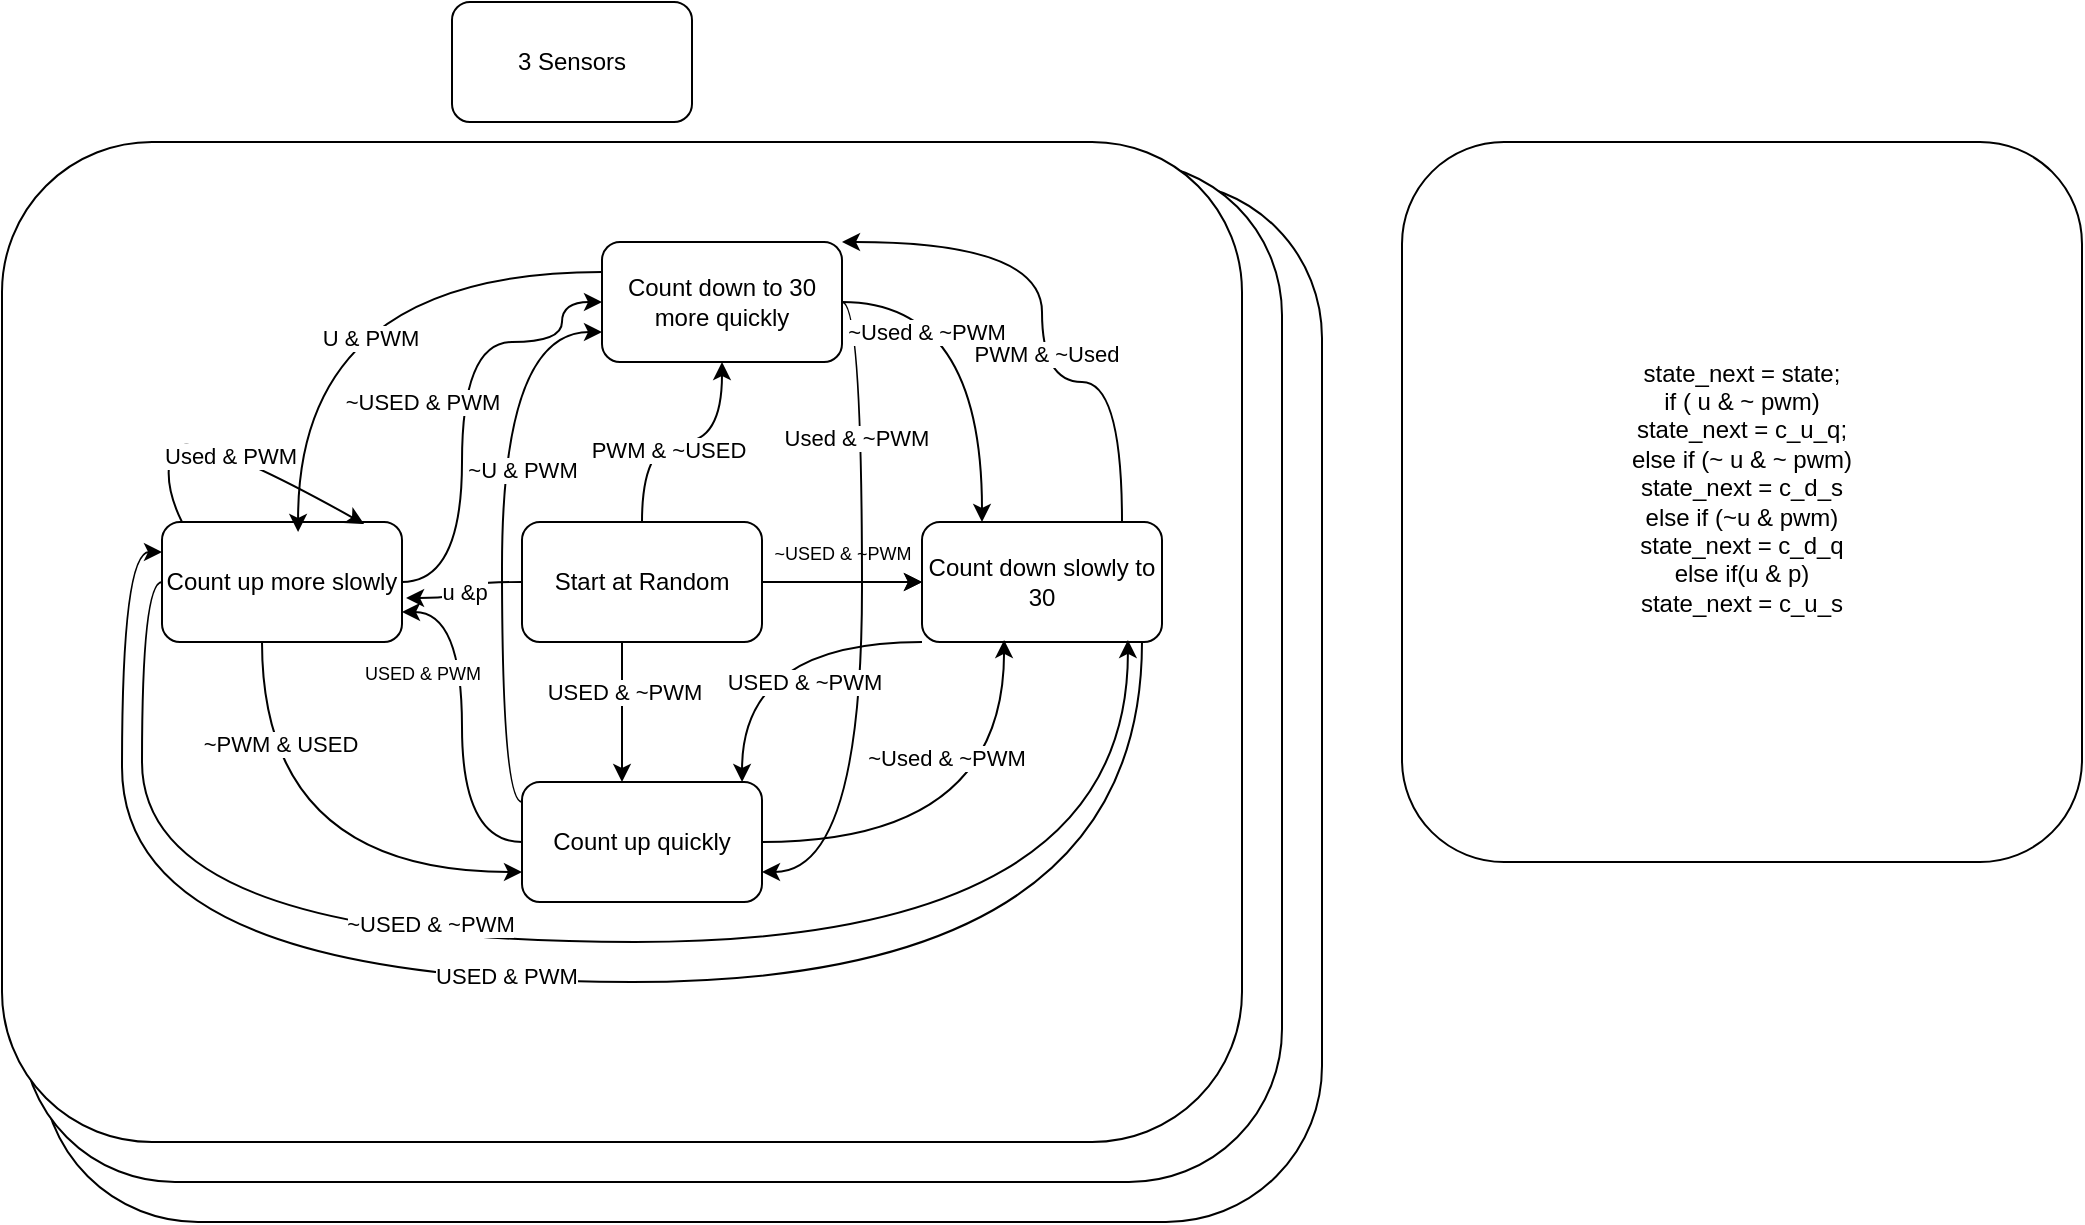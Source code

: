 <mxfile version="26.0.16" pages="3">
  <diagram name="Sensors" id="z7QYfls0CIEdqmpHnuwo">
    <mxGraphModel dx="1644" dy="1530" grid="1" gridSize="10" guides="1" tooltips="1" connect="1" arrows="1" fold="1" page="1" pageScale="1" pageWidth="850" pageHeight="1100" math="0" shadow="0">
      <root>
        <mxCell id="0" />
        <mxCell id="1" parent="0" />
        <mxCell id="lXedflFvbLRf5bmaXI45-3" value="" style="rounded=1;whiteSpace=wrap;html=1;" parent="1" vertex="1">
          <mxGeometry x="-20" y="-70" width="640" height="520" as="geometry" />
        </mxCell>
        <mxCell id="lXedflFvbLRf5bmaXI45-2" value="" style="rounded=1;whiteSpace=wrap;html=1;" parent="1" vertex="1">
          <mxGeometry x="-30" y="-80" width="630" height="510" as="geometry" />
        </mxCell>
        <mxCell id="lXedflFvbLRf5bmaXI45-1" value="" style="rounded=1;whiteSpace=wrap;html=1;" parent="1" vertex="1">
          <mxGeometry x="-40" y="-90" width="620" height="500" as="geometry" />
        </mxCell>
        <mxCell id="kvE_GCw-waAO9JVOzVsJ-6" style="edgeStyle=orthogonalEdgeStyle;rounded=0;orthogonalLoop=1;jettySize=auto;html=1;" parent="1" source="kvE_GCw-waAO9JVOzVsJ-1" edge="1">
          <mxGeometry relative="1" as="geometry">
            <mxPoint x="420" y="130" as="targetPoint" />
          </mxGeometry>
        </mxCell>
        <mxCell id="QnU8t7fA-HmI-AyYtvUS-12" value="&lt;font style=&quot;font-size: 9px;&quot;&gt;~USED &amp;amp; ~PWM&lt;/font&gt;" style="edgeLabel;html=1;align=center;verticalAlign=middle;resizable=0;points=[];" vertex="1" connectable="0" parent="kvE_GCw-waAO9JVOzVsJ-6">
          <mxGeometry x="-0.153" y="5" relative="1" as="geometry">
            <mxPoint x="6" y="-10" as="offset" />
          </mxGeometry>
        </mxCell>
        <mxCell id="QnU8t7fA-HmI-AyYtvUS-10" value="" style="edgeStyle=orthogonalEdgeStyle;rounded=0;orthogonalLoop=1;jettySize=auto;html=1;" edge="1" parent="1" source="kvE_GCw-waAO9JVOzVsJ-1" target="kvE_GCw-waAO9JVOzVsJ-8">
          <mxGeometry relative="1" as="geometry" />
        </mxCell>
        <mxCell id="QnU8t7fA-HmI-AyYtvUS-27" style="edgeStyle=orthogonalEdgeStyle;rounded=0;orthogonalLoop=1;jettySize=auto;html=1;entryX=1.017;entryY=0.633;entryDx=0;entryDy=0;curved=1;entryPerimeter=0;" edge="1" parent="1" source="kvE_GCw-waAO9JVOzVsJ-1" target="kvE_GCw-waAO9JVOzVsJ-16">
          <mxGeometry relative="1" as="geometry" />
        </mxCell>
        <mxCell id="QnU8t7fA-HmI-AyYtvUS-28" value="u &amp;amp;p" style="edgeLabel;html=1;align=center;verticalAlign=middle;resizable=0;points=[];" vertex="1" connectable="0" parent="QnU8t7fA-HmI-AyYtvUS-27">
          <mxGeometry x="0.061" y="1" relative="1" as="geometry">
            <mxPoint as="offset" />
          </mxGeometry>
        </mxCell>
        <mxCell id="kvE_GCw-waAO9JVOzVsJ-1" value="Start at Random" style="rounded=1;whiteSpace=wrap;html=1;" parent="1" vertex="1">
          <mxGeometry x="220" y="100" width="120" height="60" as="geometry" />
        </mxCell>
        <mxCell id="kvE_GCw-waAO9JVOzVsJ-2" value="" style="endArrow=classic;html=1;rounded=0;" parent="1" edge="1">
          <mxGeometry width="50" height="50" relative="1" as="geometry">
            <mxPoint x="270" y="160" as="sourcePoint" />
            <mxPoint x="270" y="230" as="targetPoint" />
          </mxGeometry>
        </mxCell>
        <mxCell id="kvE_GCw-waAO9JVOzVsJ-4" value="USED &amp;amp; ~PWM" style="edgeLabel;html=1;align=center;verticalAlign=middle;resizable=0;points=[];" parent="kvE_GCw-waAO9JVOzVsJ-2" vertex="1" connectable="0">
          <mxGeometry x="-0.286" y="1" relative="1" as="geometry">
            <mxPoint as="offset" />
          </mxGeometry>
        </mxCell>
        <mxCell id="kvE_GCw-waAO9JVOzVsJ-17" style="edgeStyle=orthogonalEdgeStyle;rounded=0;orthogonalLoop=1;jettySize=auto;html=1;entryX=1;entryY=0.75;entryDx=0;entryDy=0;curved=1;" parent="1" source="kvE_GCw-waAO9JVOzVsJ-3" target="kvE_GCw-waAO9JVOzVsJ-16" edge="1">
          <mxGeometry relative="1" as="geometry" />
        </mxCell>
        <mxCell id="kvE_GCw-waAO9JVOzVsJ-18" value="&lt;font style=&quot;font-size: 9px;&quot;&gt;USED &amp;amp; PWM&lt;/font&gt;" style="edgeLabel;html=1;align=center;verticalAlign=middle;resizable=0;points=[];" parent="kvE_GCw-waAO9JVOzVsJ-17" vertex="1" connectable="0">
          <mxGeometry x="-0.117" y="3" relative="1" as="geometry">
            <mxPoint x="-17" y="-38" as="offset" />
          </mxGeometry>
        </mxCell>
        <mxCell id="QnU8t7fA-HmI-AyYtvUS-16" style="edgeStyle=orthogonalEdgeStyle;rounded=0;orthogonalLoop=1;jettySize=auto;html=1;entryX=0;entryY=0.75;entryDx=0;entryDy=0;curved=1;" edge="1" parent="1" source="kvE_GCw-waAO9JVOzVsJ-3" target="kvE_GCw-waAO9JVOzVsJ-11">
          <mxGeometry relative="1" as="geometry">
            <Array as="points">
              <mxPoint x="210" y="240" />
              <mxPoint x="210" y="5" />
            </Array>
          </mxGeometry>
        </mxCell>
        <mxCell id="QnU8t7fA-HmI-AyYtvUS-19" value="~U &amp;amp; PWM" style="edgeLabel;html=1;align=center;verticalAlign=middle;resizable=0;points=[];" vertex="1" connectable="0" parent="QnU8t7fA-HmI-AyYtvUS-16">
          <mxGeometry x="0.194" y="-5" relative="1" as="geometry">
            <mxPoint x="5" as="offset" />
          </mxGeometry>
        </mxCell>
        <mxCell id="kvE_GCw-waAO9JVOzVsJ-3" value="Count up quickly" style="rounded=1;whiteSpace=wrap;html=1;" parent="1" vertex="1">
          <mxGeometry x="220" y="230" width="120" height="60" as="geometry" />
        </mxCell>
        <mxCell id="kvE_GCw-waAO9JVOzVsJ-19" style="edgeStyle=orthogonalEdgeStyle;rounded=0;orthogonalLoop=1;jettySize=auto;html=1;entryX=1;entryY=0;entryDx=0;entryDy=0;curved=1;" parent="1" source="kvE_GCw-waAO9JVOzVsJ-8" target="kvE_GCw-waAO9JVOzVsJ-11" edge="1">
          <mxGeometry relative="1" as="geometry">
            <Array as="points">
              <mxPoint x="520" y="30" />
              <mxPoint x="480" y="30" />
              <mxPoint x="480" y="-40" />
            </Array>
          </mxGeometry>
        </mxCell>
        <mxCell id="kvE_GCw-waAO9JVOzVsJ-20" value="PWM &amp;amp; ~Used" style="edgeLabel;html=1;align=center;verticalAlign=middle;resizable=0;points=[];" parent="kvE_GCw-waAO9JVOzVsJ-19" vertex="1" connectable="0">
          <mxGeometry x="-0.116" y="-2" relative="1" as="geometry">
            <mxPoint as="offset" />
          </mxGeometry>
        </mxCell>
        <mxCell id="QnU8t7fA-HmI-AyYtvUS-14" style="edgeStyle=orthogonalEdgeStyle;rounded=0;orthogonalLoop=1;jettySize=auto;html=1;entryX=0;entryY=0.25;entryDx=0;entryDy=0;curved=1;" edge="1" parent="1" source="kvE_GCw-waAO9JVOzVsJ-8" target="kvE_GCw-waAO9JVOzVsJ-16">
          <mxGeometry relative="1" as="geometry">
            <Array as="points">
              <mxPoint x="530" y="330" />
              <mxPoint x="20" y="330" />
              <mxPoint x="20" y="115" />
            </Array>
          </mxGeometry>
        </mxCell>
        <mxCell id="QnU8t7fA-HmI-AyYtvUS-15" value="USED &amp;amp; PWM" style="edgeLabel;html=1;align=center;verticalAlign=middle;resizable=0;points=[];" vertex="1" connectable="0" parent="QnU8t7fA-HmI-AyYtvUS-14">
          <mxGeometry x="0.067" y="-3" relative="1" as="geometry">
            <mxPoint as="offset" />
          </mxGeometry>
        </mxCell>
        <mxCell id="kvE_GCw-waAO9JVOzVsJ-8" value="Count down slowly to 30" style="rounded=1;whiteSpace=wrap;html=1;" parent="1" vertex="1">
          <mxGeometry x="420" y="100" width="120" height="60" as="geometry" />
        </mxCell>
        <mxCell id="QnU8t7fA-HmI-AyYtvUS-22" style="edgeStyle=orthogonalEdgeStyle;rounded=0;orthogonalLoop=1;jettySize=auto;html=1;entryX=1;entryY=0.75;entryDx=0;entryDy=0;curved=1;" edge="1" parent="1" source="kvE_GCw-waAO9JVOzVsJ-11" target="kvE_GCw-waAO9JVOzVsJ-3">
          <mxGeometry relative="1" as="geometry">
            <Array as="points">
              <mxPoint x="390" y="-10" />
              <mxPoint x="390" y="275" />
            </Array>
          </mxGeometry>
        </mxCell>
        <mxCell id="QnU8t7fA-HmI-AyYtvUS-23" value="Used &amp;amp; ~PWM" style="edgeLabel;html=1;align=center;verticalAlign=middle;resizable=0;points=[];" vertex="1" connectable="0" parent="QnU8t7fA-HmI-AyYtvUS-22">
          <mxGeometry x="-0.548" y="-3" relative="1" as="geometry">
            <mxPoint as="offset" />
          </mxGeometry>
        </mxCell>
        <mxCell id="QnU8t7fA-HmI-AyYtvUS-24" style="edgeStyle=orthogonalEdgeStyle;rounded=0;orthogonalLoop=1;jettySize=auto;html=1;entryX=0.25;entryY=0;entryDx=0;entryDy=0;curved=1;" edge="1" parent="1" source="kvE_GCw-waAO9JVOzVsJ-11" target="kvE_GCw-waAO9JVOzVsJ-8">
          <mxGeometry relative="1" as="geometry" />
        </mxCell>
        <mxCell id="QnU8t7fA-HmI-AyYtvUS-25" value="~Used &amp;amp; ~PWM" style="edgeLabel;html=1;align=center;verticalAlign=middle;resizable=0;points=[];" vertex="1" connectable="0" parent="QnU8t7fA-HmI-AyYtvUS-24">
          <mxGeometry x="-0.533" y="-15" relative="1" as="geometry">
            <mxPoint as="offset" />
          </mxGeometry>
        </mxCell>
        <mxCell id="kvE_GCw-waAO9JVOzVsJ-11" value="Count down to 30 more quickly" style="rounded=1;whiteSpace=wrap;html=1;" parent="1" vertex="1">
          <mxGeometry x="260" y="-40" width="120" height="60" as="geometry" />
        </mxCell>
        <mxCell id="kvE_GCw-waAO9JVOzVsJ-12" style="edgeStyle=orthogonalEdgeStyle;rounded=0;orthogonalLoop=1;jettySize=auto;html=1;entryX=0.5;entryY=1;entryDx=0;entryDy=0;curved=1;" parent="1" source="kvE_GCw-waAO9JVOzVsJ-1" target="kvE_GCw-waAO9JVOzVsJ-11" edge="1">
          <mxGeometry relative="1" as="geometry" />
        </mxCell>
        <mxCell id="kvE_GCw-waAO9JVOzVsJ-13" value="PWM &amp;amp; ~USED " style="edgeLabel;html=1;align=center;verticalAlign=middle;resizable=0;points=[];" parent="kvE_GCw-waAO9JVOzVsJ-12" vertex="1" connectable="0">
          <mxGeometry x="-0.122" y="-4" relative="1" as="geometry">
            <mxPoint as="offset" />
          </mxGeometry>
        </mxCell>
        <mxCell id="kvE_GCw-waAO9JVOzVsJ-14" style="edgeStyle=orthogonalEdgeStyle;rounded=0;orthogonalLoop=1;jettySize=auto;html=1;curved=1;entryX=0.917;entryY=0;entryDx=0;entryDy=0;entryPerimeter=0;" parent="1" source="kvE_GCw-waAO9JVOzVsJ-8" target="kvE_GCw-waAO9JVOzVsJ-3" edge="1">
          <mxGeometry relative="1" as="geometry">
            <mxPoint x="330" y="220" as="targetPoint" />
            <Array as="points">
              <mxPoint x="330" y="160" />
            </Array>
          </mxGeometry>
        </mxCell>
        <mxCell id="kvE_GCw-waAO9JVOzVsJ-15" value="USED &amp;amp; ~PWM" style="edgeLabel;html=1;align=center;verticalAlign=middle;resizable=0;points=[];" parent="kvE_GCw-waAO9JVOzVsJ-14" vertex="1" connectable="0">
          <mxGeometry x="-0.392" y="2" relative="1" as="geometry">
            <mxPoint x="-11" y="18" as="offset" />
          </mxGeometry>
        </mxCell>
        <mxCell id="QnU8t7fA-HmI-AyYtvUS-3" style="edgeStyle=orthogonalEdgeStyle;rounded=0;orthogonalLoop=1;jettySize=auto;html=1;entryX=0;entryY=0.75;entryDx=0;entryDy=0;curved=1;" edge="1" parent="1" source="kvE_GCw-waAO9JVOzVsJ-16" target="kvE_GCw-waAO9JVOzVsJ-3">
          <mxGeometry relative="1" as="geometry">
            <Array as="points">
              <mxPoint x="90" y="275" />
            </Array>
          </mxGeometry>
        </mxCell>
        <mxCell id="QnU8t7fA-HmI-AyYtvUS-4" value="~PWM &amp;amp; USED" style="edgeLabel;html=1;align=center;verticalAlign=middle;resizable=0;points=[];" vertex="1" connectable="0" parent="QnU8t7fA-HmI-AyYtvUS-3">
          <mxGeometry x="-0.584" y="9" relative="1" as="geometry">
            <mxPoint as="offset" />
          </mxGeometry>
        </mxCell>
        <mxCell id="kvE_GCw-waAO9JVOzVsJ-16" value="Count up more slowly" style="rounded=1;whiteSpace=wrap;html=1;" parent="1" vertex="1">
          <mxGeometry x="40" y="100" width="120" height="60" as="geometry" />
        </mxCell>
        <mxCell id="kvE_GCw-waAO9JVOzVsJ-21" style="edgeStyle=orthogonalEdgeStyle;rounded=0;orthogonalLoop=1;jettySize=auto;html=1;entryX=0.342;entryY=0.983;entryDx=0;entryDy=0;entryPerimeter=0;curved=1;" parent="1" source="kvE_GCw-waAO9JVOzVsJ-3" target="kvE_GCw-waAO9JVOzVsJ-8" edge="1">
          <mxGeometry relative="1" as="geometry" />
        </mxCell>
        <mxCell id="kvE_GCw-waAO9JVOzVsJ-22" value="~Used &amp;amp; ~PWM" style="edgeLabel;html=1;align=center;verticalAlign=middle;resizable=0;points=[];" parent="kvE_GCw-waAO9JVOzVsJ-21" vertex="1" connectable="0">
          <mxGeometry x="0.473" y="29" relative="1" as="geometry">
            <mxPoint as="offset" />
          </mxGeometry>
        </mxCell>
        <mxCell id="Kdn3re7TsG2npQfGSAUo-1" value="3 Sensors " style="rounded=1;whiteSpace=wrap;html=1;" parent="1" vertex="1">
          <mxGeometry x="185" y="-160" width="120" height="60" as="geometry" />
        </mxCell>
        <mxCell id="QnU8t7fA-HmI-AyYtvUS-1" value="" style="curved=1;endArrow=classic;html=1;rounded=0;entryX=0.842;entryY=0.017;entryDx=0;entryDy=0;entryPerimeter=0;" edge="1" parent="1" target="kvE_GCw-waAO9JVOzVsJ-16">
          <mxGeometry width="50" height="50" relative="1" as="geometry">
            <mxPoint x="50" y="100" as="sourcePoint" />
            <mxPoint x="100" y="50" as="targetPoint" />
            <Array as="points">
              <mxPoint x="40" y="80" />
              <mxPoint x="50" y="50" />
            </Array>
          </mxGeometry>
        </mxCell>
        <mxCell id="QnU8t7fA-HmI-AyYtvUS-2" value="Used &amp;amp; PWM" style="edgeLabel;html=1;align=center;verticalAlign=middle;resizable=0;points=[];" vertex="1" connectable="0" parent="QnU8t7fA-HmI-AyYtvUS-1">
          <mxGeometry x="0.041" y="-3" relative="1" as="geometry">
            <mxPoint as="offset" />
          </mxGeometry>
        </mxCell>
        <mxCell id="QnU8t7fA-HmI-AyYtvUS-5" style="edgeStyle=orthogonalEdgeStyle;rounded=0;orthogonalLoop=1;jettySize=auto;html=1;entryX=0;entryY=0.5;entryDx=0;entryDy=0;curved=1;" edge="1" parent="1" source="kvE_GCw-waAO9JVOzVsJ-16" target="kvE_GCw-waAO9JVOzVsJ-11">
          <mxGeometry relative="1" as="geometry">
            <Array as="points">
              <mxPoint x="190" y="130" />
              <mxPoint x="190" y="10" />
              <mxPoint x="240" y="10" />
              <mxPoint x="240" y="-10" />
            </Array>
          </mxGeometry>
        </mxCell>
        <mxCell id="QnU8t7fA-HmI-AyYtvUS-6" value="~USED &amp;amp; PWM" style="edgeLabel;html=1;align=center;verticalAlign=middle;resizable=0;points=[];" vertex="1" connectable="0" parent="QnU8t7fA-HmI-AyYtvUS-5">
          <mxGeometry x="-0.071" y="-7" relative="1" as="geometry">
            <mxPoint x="-27" y="-9" as="offset" />
          </mxGeometry>
        </mxCell>
        <mxCell id="QnU8t7fA-HmI-AyYtvUS-7" style="edgeStyle=orthogonalEdgeStyle;rounded=0;orthogonalLoop=1;jettySize=auto;html=1;entryX=0.858;entryY=0.983;entryDx=0;entryDy=0;entryPerimeter=0;curved=1;" edge="1" parent="1" source="kvE_GCw-waAO9JVOzVsJ-16" target="kvE_GCw-waAO9JVOzVsJ-8">
          <mxGeometry relative="1" as="geometry">
            <Array as="points">
              <mxPoint x="30" y="130" />
              <mxPoint x="30" y="310" />
              <mxPoint x="523" y="310" />
            </Array>
          </mxGeometry>
        </mxCell>
        <mxCell id="QnU8t7fA-HmI-AyYtvUS-8" value="~USED &amp;amp; ~PWM" style="edgeLabel;html=1;align=center;verticalAlign=middle;resizable=0;points=[];" vertex="1" connectable="0" parent="QnU8t7fA-HmI-AyYtvUS-7">
          <mxGeometry x="-0.199" y="9" relative="1" as="geometry">
            <mxPoint as="offset" />
          </mxGeometry>
        </mxCell>
        <mxCell id="QnU8t7fA-HmI-AyYtvUS-20" style="edgeStyle=orthogonalEdgeStyle;rounded=0;orthogonalLoop=1;jettySize=auto;html=1;entryX=0.567;entryY=0.083;entryDx=0;entryDy=0;entryPerimeter=0;curved=1;exitX=0;exitY=0.25;exitDx=0;exitDy=0;" edge="1" parent="1" source="kvE_GCw-waAO9JVOzVsJ-11" target="kvE_GCw-waAO9JVOzVsJ-16">
          <mxGeometry relative="1" as="geometry" />
        </mxCell>
        <mxCell id="QnU8t7fA-HmI-AyYtvUS-21" value="U &amp;amp; PWM" style="edgeLabel;html=1;align=center;verticalAlign=middle;resizable=0;points=[];" vertex="1" connectable="0" parent="QnU8t7fA-HmI-AyYtvUS-20">
          <mxGeometry x="-0.177" y="33" relative="1" as="geometry">
            <mxPoint as="offset" />
          </mxGeometry>
        </mxCell>
        <mxCell id="QnU8t7fA-HmI-AyYtvUS-26" value="&lt;div&gt;state_next = state;&lt;/div&gt;&lt;div&gt;if ( u &amp;amp; ~ pwm)&lt;/div&gt;&lt;div&gt;state_next = c_u_q;&lt;/div&gt;&lt;div&gt;else if (~ u &amp;amp; ~ pwm)&lt;/div&gt;&lt;div&gt;state_next = c_d_s&lt;/div&gt;&lt;div&gt;else if (~u &amp;amp; pwm)&lt;/div&gt;&lt;div&gt;state_next = c_d_q&lt;/div&gt;&lt;div&gt;else if(u &amp;amp; p)&lt;/div&gt;&lt;div&gt;state_next = c_u_s&lt;br&gt;&lt;/div&gt;&lt;div&gt;&lt;br&gt;&lt;/div&gt;" style="rounded=1;whiteSpace=wrap;html=1;" vertex="1" parent="1">
          <mxGeometry x="660" y="-90" width="340" height="360" as="geometry" />
        </mxCell>
      </root>
    </mxGraphModel>
  </diagram>
  <diagram id="OFvr3_Ze6BXcCYAkeyO0" name="Central Processing">
    <mxGraphModel dx="1434" dy="726" grid="1" gridSize="10" guides="1" tooltips="1" connect="1" arrows="1" fold="1" page="1" pageScale="1" pageWidth="850" pageHeight="1100" math="0" shadow="0">
      <root>
        <mxCell id="0" />
        <mxCell id="1" parent="0" />
        <mxCell id="e35c7TaC6XhNd6nNbpjI-1" value="Reset " style="rounded=1;whiteSpace=wrap;html=1;" vertex="1" parent="1">
          <mxGeometry x="370" y="300" width="120" height="60" as="geometry" />
        </mxCell>
        <mxCell id="e35c7TaC6XhNd6nNbpjI-2" value="Central Processing" style="text;html=1;align=center;verticalAlign=middle;whiteSpace=wrap;rounded=0;" vertex="1" parent="1">
          <mxGeometry x="350" y="90" width="60" height="30" as="geometry" />
        </mxCell>
        <mxCell id="OLV7tPsO2JYTpCUl6rM--1" value="Reset&lt;br&gt;&lt;div&gt;Check 1st Sensor, use if less than 75&lt;/div&gt;&lt;div&gt;else&lt;br&gt;&lt;/div&gt;&lt;div&gt;Check 2nd Sensor, use if less than 75&lt;/div&gt;&lt;div&gt;else&amp;nbsp;&lt;/div&gt;&lt;div&gt;Check 3rd Sensor, use if less than 75&amp;nbsp;&lt;/div&gt;&lt;div&gt;else&amp;nbsp;&lt;/div&gt;&lt;div&gt;Wait &lt;br&gt;&lt;/div&gt;" style="text;html=1;align=center;verticalAlign=middle;resizable=0;points=[];autosize=1;strokeColor=none;fillColor=none;" vertex="1" parent="1">
          <mxGeometry x="590" y="160" width="230" height="130" as="geometry" />
        </mxCell>
        <mxCell id="OLV7tPsO2JYTpCUl6rM--2" value="&lt;div&gt;if Sensor &amp;gt; 75, check others, &lt;br&gt;&lt;/div&gt;&lt;div&gt;switch to the lowest temperature&lt;br&gt;&lt;/div&gt;&lt;div&gt;&lt;br&gt;&lt;/div&gt;&lt;div&gt;Else&lt;br&gt;Stay in the core&lt;br&gt;&lt;/div&gt;" style="text;html=1;align=center;verticalAlign=middle;resizable=0;points=[];autosize=1;strokeColor=none;fillColor=none;" vertex="1" parent="1">
          <mxGeometry x="100" y="165" width="190" height="90" as="geometry" />
        </mxCell>
      </root>
    </mxGraphModel>
  </diagram>
  <diagram id="_SnjAS1dz1_-d7zM6IFp" name="Cooling System">
    <mxGraphModel dx="989" dy="501" grid="1" gridSize="10" guides="1" tooltips="1" connect="1" arrows="1" fold="1" page="1" pageScale="1" pageWidth="850" pageHeight="1100" math="0" shadow="0">
      <root>
        <mxCell id="0" />
        <mxCell id="1" parent="0" />
        <mxCell id="hApYpysLvm_JZzYVFy6F-1" value="" style="rounded=1;whiteSpace=wrap;html=1;" vertex="1" parent="1">
          <mxGeometry x="260" y="30" width="150" height="30" as="geometry" />
        </mxCell>
        <mxCell id="8JjCi7ErUcnYg4hCcZGx-4" value="" style="rounded=1;whiteSpace=wrap;html=1;" vertex="1" parent="1">
          <mxGeometry x="230" y="70" width="210" height="50" as="geometry" />
        </mxCell>
        <mxCell id="8JjCi7ErUcnYg4hCcZGx-3" value="" style="rounded=1;whiteSpace=wrap;html=1;" vertex="1" parent="1">
          <mxGeometry x="220" y="80" width="210" height="53" as="geometry" />
        </mxCell>
        <mxCell id="8JjCi7ErUcnYg4hCcZGx-2" value="" style="rounded=1;whiteSpace=wrap;html=1;" vertex="1" parent="1">
          <mxGeometry x="210" y="93" width="210" height="57" as="geometry" />
        </mxCell>
        <mxCell id="wEJXauFWFnn9xlXOYT_c-1" value="3 Cooling System Fans" style="text;html=1;align=center;verticalAlign=middle;resizable=0;points=[];autosize=1;strokeColor=none;fillColor=none;" vertex="1" parent="1">
          <mxGeometry x="260" y="30" width="150" height="30" as="geometry" />
        </mxCell>
        <mxCell id="8JjCi7ErUcnYg4hCcZGx-1" value="&lt;div&gt;If Sensor&amp;nbsp; &amp;gt; 70, increase speed&lt;/div&gt;&lt;div&gt;else if Sensor &amp;lt; 50, decrease speed&lt;br&gt;&lt;/div&gt;" style="text;html=1;align=center;verticalAlign=middle;resizable=0;points=[];autosize=1;strokeColor=none;fillColor=none;" vertex="1" parent="1">
          <mxGeometry x="215" y="93" width="210" height="40" as="geometry" />
        </mxCell>
      </root>
    </mxGraphModel>
  </diagram>
</mxfile>
